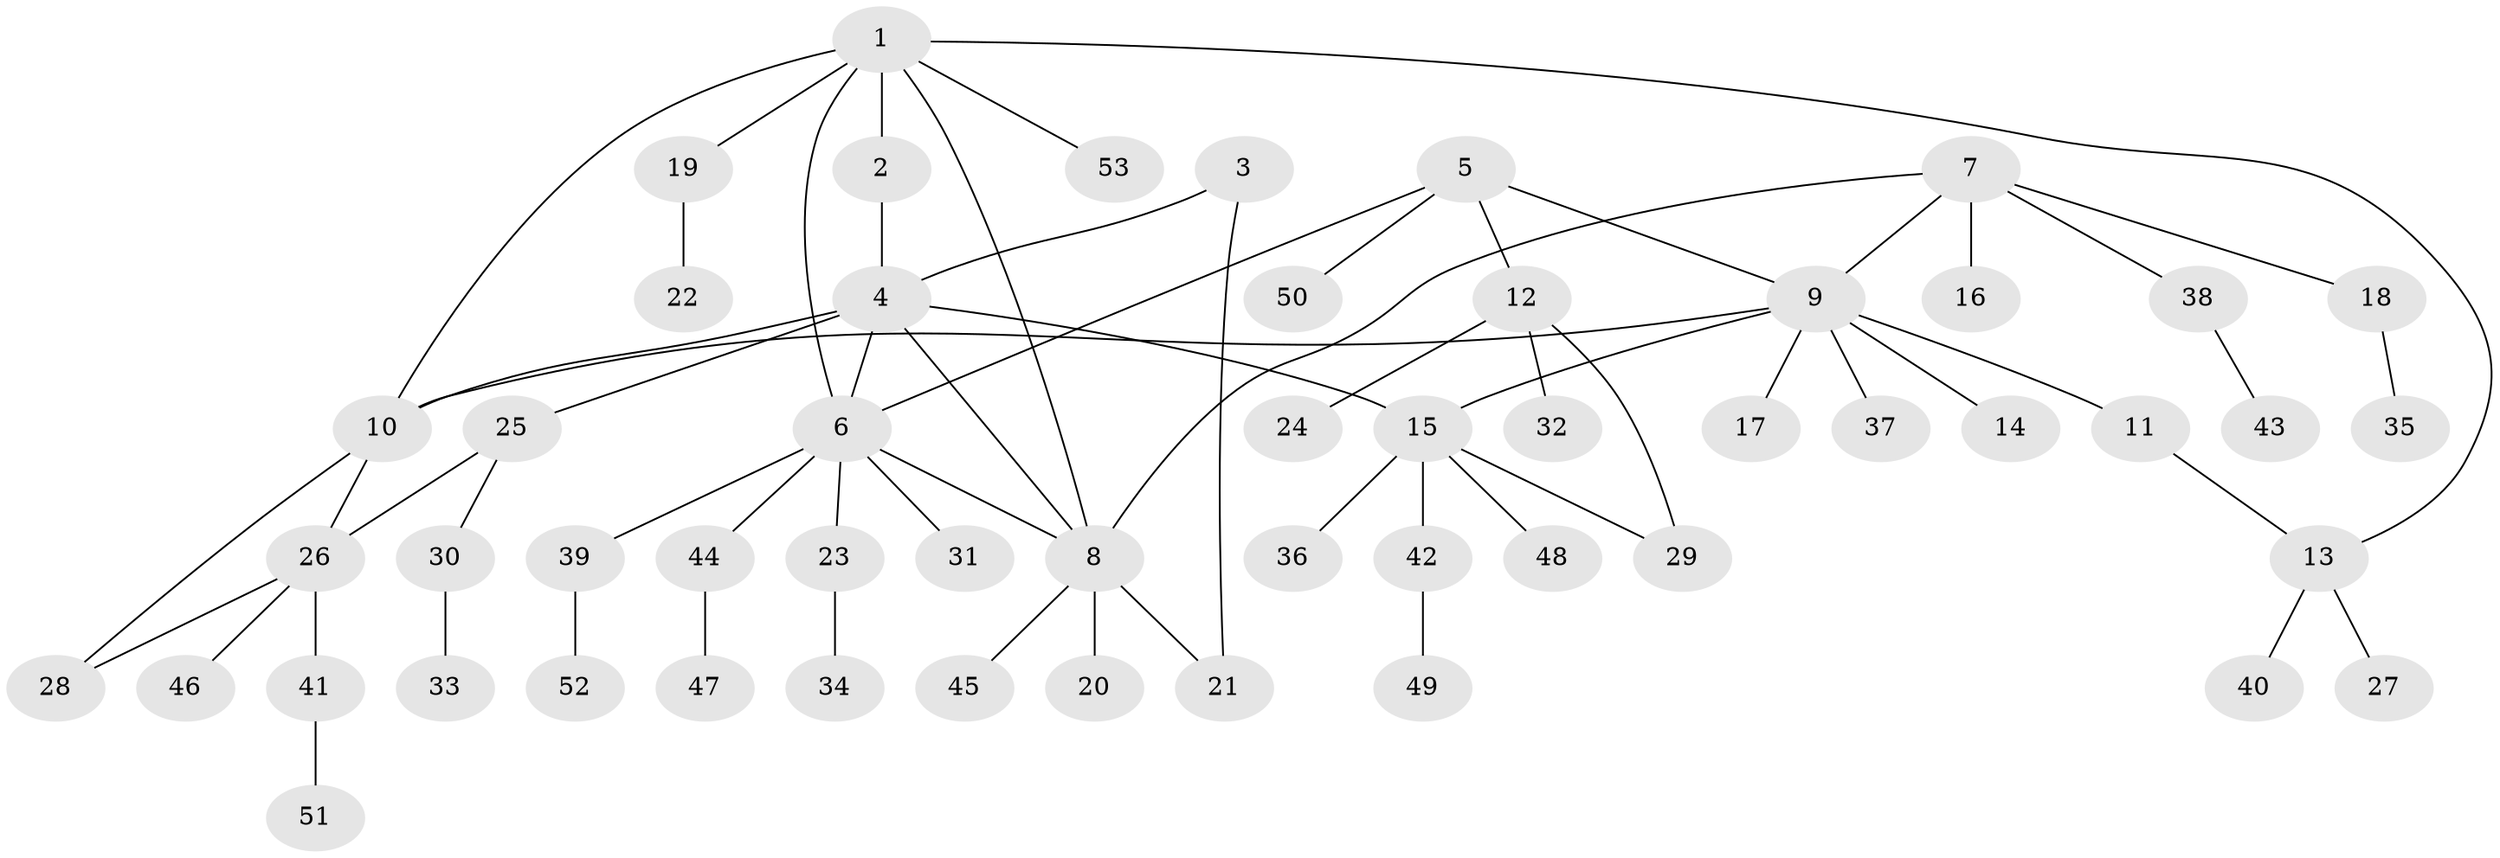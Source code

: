 // Generated by graph-tools (version 1.1) at 2025/11/02/27/25 16:11:38]
// undirected, 53 vertices, 64 edges
graph export_dot {
graph [start="1"]
  node [color=gray90,style=filled];
  1;
  2;
  3;
  4;
  5;
  6;
  7;
  8;
  9;
  10;
  11;
  12;
  13;
  14;
  15;
  16;
  17;
  18;
  19;
  20;
  21;
  22;
  23;
  24;
  25;
  26;
  27;
  28;
  29;
  30;
  31;
  32;
  33;
  34;
  35;
  36;
  37;
  38;
  39;
  40;
  41;
  42;
  43;
  44;
  45;
  46;
  47;
  48;
  49;
  50;
  51;
  52;
  53;
  1 -- 2;
  1 -- 6;
  1 -- 8;
  1 -- 10;
  1 -- 13;
  1 -- 19;
  1 -- 53;
  2 -- 4;
  3 -- 4;
  3 -- 21;
  4 -- 6;
  4 -- 8;
  4 -- 10;
  4 -- 15;
  4 -- 25;
  5 -- 6;
  5 -- 9;
  5 -- 12;
  5 -- 50;
  6 -- 8;
  6 -- 23;
  6 -- 31;
  6 -- 39;
  6 -- 44;
  7 -- 8;
  7 -- 9;
  7 -- 16;
  7 -- 18;
  7 -- 38;
  8 -- 20;
  8 -- 21;
  8 -- 45;
  9 -- 10;
  9 -- 11;
  9 -- 14;
  9 -- 15;
  9 -- 17;
  9 -- 37;
  10 -- 26;
  10 -- 28;
  11 -- 13;
  12 -- 24;
  12 -- 29;
  12 -- 32;
  13 -- 27;
  13 -- 40;
  15 -- 29;
  15 -- 36;
  15 -- 42;
  15 -- 48;
  18 -- 35;
  19 -- 22;
  23 -- 34;
  25 -- 26;
  25 -- 30;
  26 -- 28;
  26 -- 41;
  26 -- 46;
  30 -- 33;
  38 -- 43;
  39 -- 52;
  41 -- 51;
  42 -- 49;
  44 -- 47;
}
